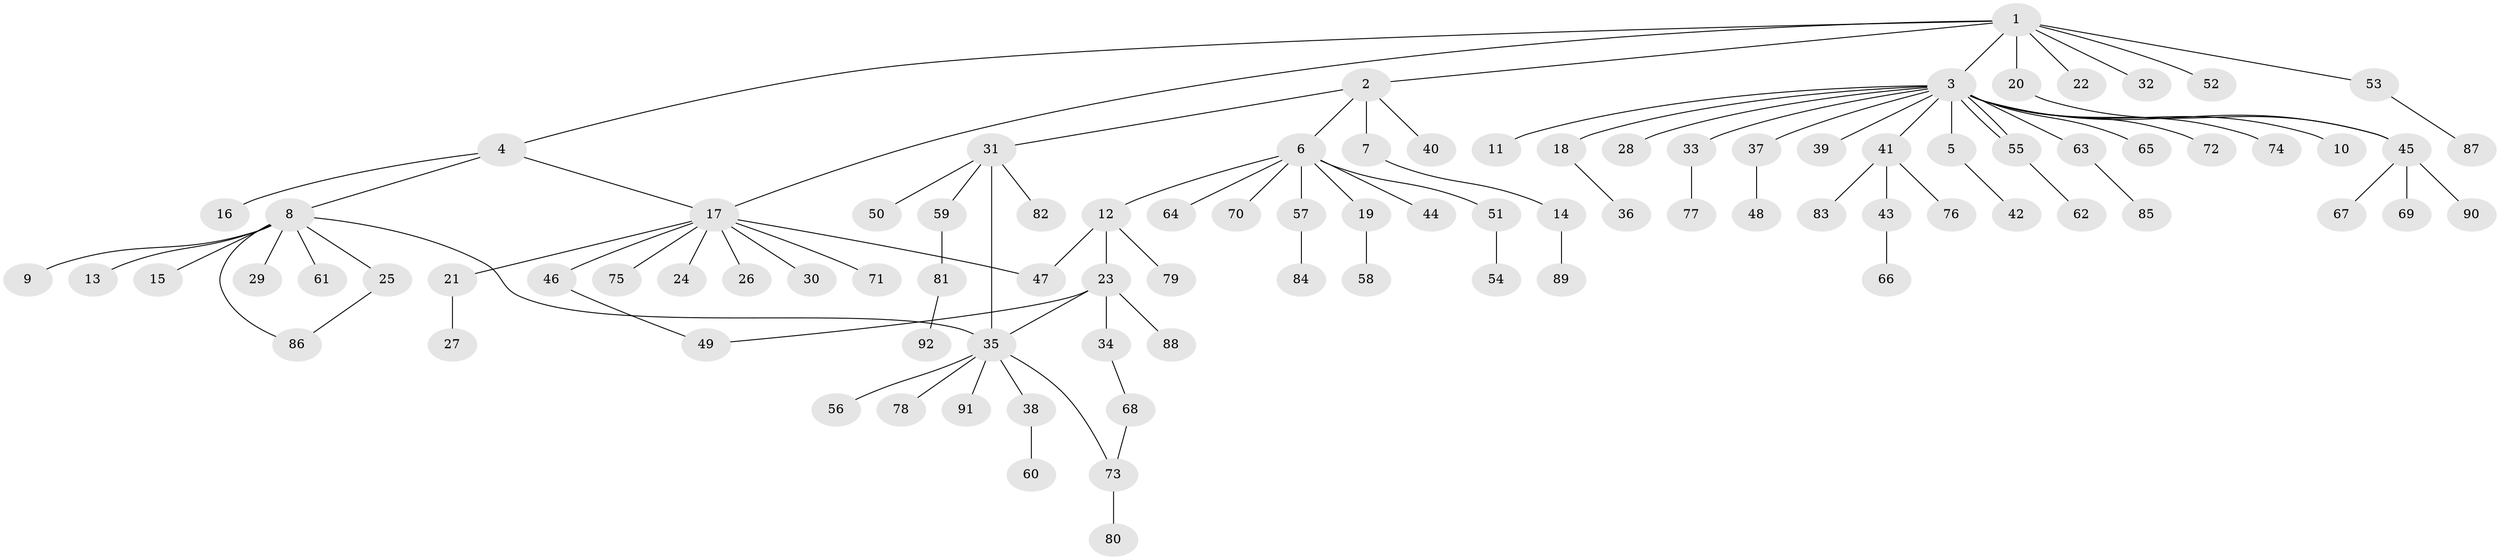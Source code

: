// Generated by graph-tools (version 1.1) at 2025/01/03/09/25 03:01:46]
// undirected, 92 vertices, 100 edges
graph export_dot {
graph [start="1"]
  node [color=gray90,style=filled];
  1;
  2;
  3;
  4;
  5;
  6;
  7;
  8;
  9;
  10;
  11;
  12;
  13;
  14;
  15;
  16;
  17;
  18;
  19;
  20;
  21;
  22;
  23;
  24;
  25;
  26;
  27;
  28;
  29;
  30;
  31;
  32;
  33;
  34;
  35;
  36;
  37;
  38;
  39;
  40;
  41;
  42;
  43;
  44;
  45;
  46;
  47;
  48;
  49;
  50;
  51;
  52;
  53;
  54;
  55;
  56;
  57;
  58;
  59;
  60;
  61;
  62;
  63;
  64;
  65;
  66;
  67;
  68;
  69;
  70;
  71;
  72;
  73;
  74;
  75;
  76;
  77;
  78;
  79;
  80;
  81;
  82;
  83;
  84;
  85;
  86;
  87;
  88;
  89;
  90;
  91;
  92;
  1 -- 2;
  1 -- 3;
  1 -- 4;
  1 -- 17;
  1 -- 20;
  1 -- 22;
  1 -- 32;
  1 -- 52;
  1 -- 53;
  2 -- 6;
  2 -- 7;
  2 -- 31;
  2 -- 40;
  3 -- 5;
  3 -- 10;
  3 -- 11;
  3 -- 18;
  3 -- 28;
  3 -- 33;
  3 -- 37;
  3 -- 39;
  3 -- 41;
  3 -- 45;
  3 -- 55;
  3 -- 55;
  3 -- 63;
  3 -- 65;
  3 -- 72;
  3 -- 74;
  4 -- 8;
  4 -- 16;
  4 -- 17;
  5 -- 42;
  6 -- 12;
  6 -- 19;
  6 -- 44;
  6 -- 51;
  6 -- 57;
  6 -- 64;
  6 -- 70;
  7 -- 14;
  8 -- 9;
  8 -- 13;
  8 -- 15;
  8 -- 25;
  8 -- 29;
  8 -- 35;
  8 -- 61;
  8 -- 86;
  12 -- 23;
  12 -- 47;
  12 -- 79;
  14 -- 89;
  17 -- 21;
  17 -- 24;
  17 -- 26;
  17 -- 30;
  17 -- 46;
  17 -- 47;
  17 -- 71;
  17 -- 75;
  18 -- 36;
  19 -- 58;
  20 -- 45;
  21 -- 27;
  23 -- 34;
  23 -- 35;
  23 -- 49;
  23 -- 88;
  25 -- 86;
  31 -- 35;
  31 -- 50;
  31 -- 59;
  31 -- 82;
  33 -- 77;
  34 -- 68;
  35 -- 38;
  35 -- 56;
  35 -- 73;
  35 -- 78;
  35 -- 91;
  37 -- 48;
  38 -- 60;
  41 -- 43;
  41 -- 76;
  41 -- 83;
  43 -- 66;
  45 -- 67;
  45 -- 69;
  45 -- 90;
  46 -- 49;
  51 -- 54;
  53 -- 87;
  55 -- 62;
  57 -- 84;
  59 -- 81;
  63 -- 85;
  68 -- 73;
  73 -- 80;
  81 -- 92;
}
